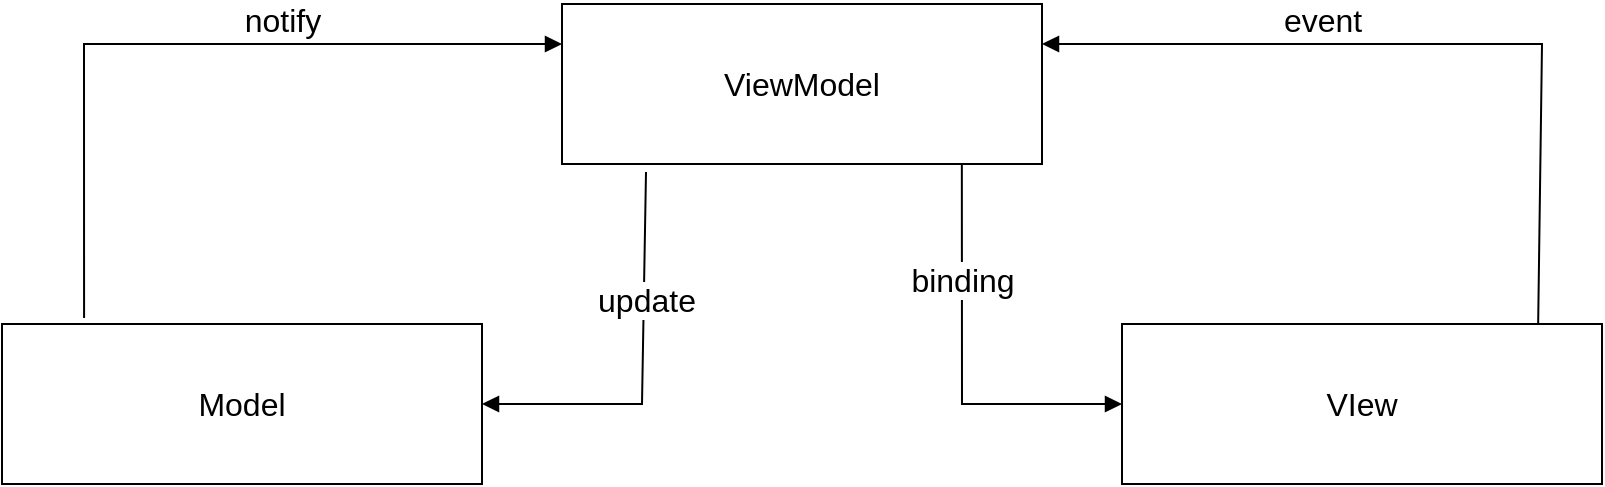 <mxfile version="20.8.16" type="device"><diagram name="Page-1" id="F8UaBtSc4Y9SOITZSrT3"><mxGraphModel dx="1434" dy="870" grid="1" gridSize="10" guides="1" tooltips="1" connect="1" arrows="1" fold="1" page="1" pageScale="1" pageWidth="700" pageHeight="1000" math="0" shadow="0"><root><mxCell id="0"/><mxCell id="1" parent="0"/><mxCell id="TA9kMIFM9sJF3_Hl84sV-1" value="&lt;font style=&quot;font-size: 16px;&quot;&gt;ViewModel&lt;/font&gt;" style="rounded=0;whiteSpace=wrap;html=1;" vertex="1" parent="1"><mxGeometry x="480" y="120" width="240" height="80" as="geometry"/></mxCell><mxCell id="TA9kMIFM9sJF3_Hl84sV-2" value="&lt;font style=&quot;font-size: 16px;&quot;&gt;Model&lt;br&gt;&lt;/font&gt;" style="rounded=0;whiteSpace=wrap;html=1;" vertex="1" parent="1"><mxGeometry x="200" y="280" width="240" height="80" as="geometry"/></mxCell><mxCell id="TA9kMIFM9sJF3_Hl84sV-3" value="&lt;font style=&quot;font-size: 16px;&quot;&gt;VIew&lt;br&gt;&lt;/font&gt;" style="rounded=0;whiteSpace=wrap;html=1;" vertex="1" parent="1"><mxGeometry x="760" y="280" width="240" height="80" as="geometry"/></mxCell><mxCell id="TA9kMIFM9sJF3_Hl84sV-4" value="notify" style="html=1;verticalAlign=bottom;endArrow=block;rounded=0;fontSize=16;exitX=0.171;exitY=-0.037;exitDx=0;exitDy=0;exitPerimeter=0;entryX=0;entryY=0.25;entryDx=0;entryDy=0;" edge="1" parent="1" source="TA9kMIFM9sJF3_Hl84sV-2" target="TA9kMIFM9sJF3_Hl84sV-1"><mxGeometry x="0.255" width="80" relative="1" as="geometry"><mxPoint x="340" y="230" as="sourcePoint"/><mxPoint x="420" y="230" as="targetPoint"/><Array as="points"><mxPoint x="241" y="140"/></Array><mxPoint as="offset"/></mxGeometry></mxCell><mxCell id="TA9kMIFM9sJF3_Hl84sV-5" value="update" style="html=1;verticalAlign=bottom;endArrow=block;rounded=0;fontSize=16;exitX=0.175;exitY=1.05;exitDx=0;exitDy=0;exitPerimeter=0;entryX=1;entryY=0.5;entryDx=0;entryDy=0;" edge="1" parent="1" source="TA9kMIFM9sJF3_Hl84sV-1" target="TA9kMIFM9sJF3_Hl84sV-2"><mxGeometry x="-0.225" y="1" width="80" relative="1" as="geometry"><mxPoint x="520" y="300" as="sourcePoint"/><mxPoint x="600" y="300" as="targetPoint"/><Array as="points"><mxPoint x="520" y="320"/></Array><mxPoint as="offset"/></mxGeometry></mxCell><mxCell id="TA9kMIFM9sJF3_Hl84sV-8" value="binding" style="html=1;verticalAlign=bottom;endArrow=block;rounded=0;fontSize=16;exitX=0.833;exitY=1;exitDx=0;exitDy=0;exitPerimeter=0;" edge="1" parent="1" source="TA9kMIFM9sJF3_Hl84sV-1"><mxGeometry x="-0.3" width="80" relative="1" as="geometry"><mxPoint x="680" y="320" as="sourcePoint"/><mxPoint x="760" y="320" as="targetPoint"/><Array as="points"><mxPoint x="680" y="320"/></Array><mxPoint as="offset"/></mxGeometry></mxCell><mxCell id="TA9kMIFM9sJF3_Hl84sV-9" value="event" style="html=1;verticalAlign=bottom;endArrow=block;rounded=0;fontSize=16;entryX=1;entryY=0.25;entryDx=0;entryDy=0;exitX=0.867;exitY=0;exitDx=0;exitDy=0;exitPerimeter=0;" edge="1" parent="1" source="TA9kMIFM9sJF3_Hl84sV-3" target="TA9kMIFM9sJF3_Hl84sV-1"><mxGeometry x="0.282" width="80" relative="1" as="geometry"><mxPoint x="820" y="190" as="sourcePoint"/><mxPoint x="900" y="190" as="targetPoint"/><Array as="points"><mxPoint x="970" y="140"/></Array><mxPoint as="offset"/></mxGeometry></mxCell></root></mxGraphModel></diagram></mxfile>